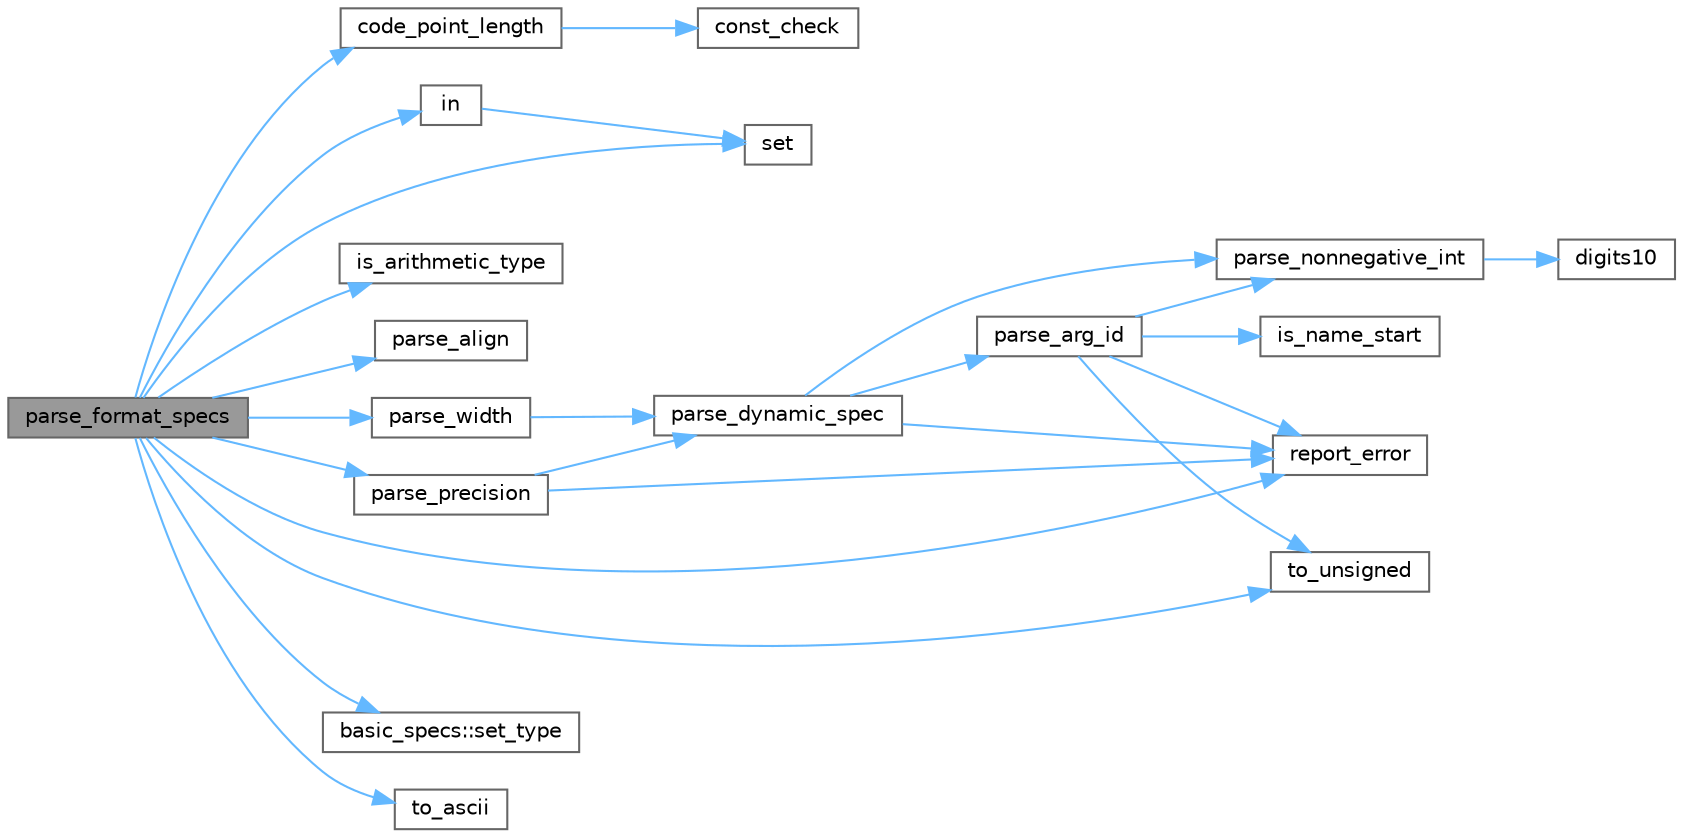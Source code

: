 digraph "parse_format_specs"
{
 // LATEX_PDF_SIZE
  bgcolor="transparent";
  edge [fontname=Helvetica,fontsize=10,labelfontname=Helvetica,labelfontsize=10];
  node [fontname=Helvetica,fontsize=10,shape=box,height=0.2,width=0.4];
  rankdir="LR";
  Node1 [id="Node000001",label="parse_format_specs",height=0.2,width=0.4,color="gray40", fillcolor="grey60", style="filled", fontcolor="black",tooltip=" "];
  Node1 -> Node2 [id="edge1_Node000001_Node000002",color="steelblue1",style="solid",tooltip=" "];
  Node2 [id="Node000002",label="code_point_length",height=0.2,width=0.4,color="grey40", fillcolor="white", style="filled",URL="$namespacedetail.html#a0a7277f95959a3ddf0eb2267c35755e0",tooltip=" "];
  Node2 -> Node3 [id="edge2_Node000002_Node000003",color="steelblue1",style="solid",tooltip=" "];
  Node3 [id="Node000003",label="const_check",height=0.2,width=0.4,color="grey40", fillcolor="white", style="filled",URL="$namespacedetail.html#a3279dca70405e483511edbe9c391a376",tooltip=" "];
  Node1 -> Node4 [id="edge3_Node000001_Node000004",color="steelblue1",style="solid",tooltip=" "];
  Node4 [id="Node000004",label="in",height=0.2,width=0.4,color="grey40", fillcolor="white", style="filled",URL="$namespacedetail.html#a093c072169fc67025b7709efbfe48171",tooltip=" "];
  Node4 -> Node5 [id="edge4_Node000004_Node000005",color="steelblue1",style="solid",tooltip=" "];
  Node5 [id="Node000005",label="set",height=0.2,width=0.4,color="grey40", fillcolor="white", style="filled",URL="$namespacedetail.html#a94fd8fb87672f6ca33ea17019096e098",tooltip=" "];
  Node1 -> Node6 [id="edge5_Node000001_Node000006",color="steelblue1",style="solid",tooltip=" "];
  Node6 [id="Node000006",label="is_arithmetic_type",height=0.2,width=0.4,color="grey40", fillcolor="white", style="filled",URL="$namespacedetail.html#a21ef35f3306ada700061355953e35f4d",tooltip=" "];
  Node1 -> Node7 [id="edge6_Node000001_Node000007",color="steelblue1",style="solid",tooltip=" "];
  Node7 [id="Node000007",label="parse_align",height=0.2,width=0.4,color="grey40", fillcolor="white", style="filled",URL="$namespacedetail.html#a3bfc4bcf3b4982970b89f9236873eb74",tooltip=" "];
  Node1 -> Node8 [id="edge7_Node000001_Node000008",color="steelblue1",style="solid",tooltip=" "];
  Node8 [id="Node000008",label="parse_precision",height=0.2,width=0.4,color="grey40", fillcolor="white", style="filled",URL="$namespacedetail.html#aa30d883ebd79f3b693b374ba219b114c",tooltip=" "];
  Node8 -> Node9 [id="edge8_Node000008_Node000009",color="steelblue1",style="solid",tooltip=" "];
  Node9 [id="Node000009",label="parse_dynamic_spec",height=0.2,width=0.4,color="grey40", fillcolor="white", style="filled",URL="$namespacedetail.html#aac695799bdf4335cf556705c2b0320d2",tooltip=" "];
  Node9 -> Node10 [id="edge9_Node000009_Node000010",color="steelblue1",style="solid",tooltip=" "];
  Node10 [id="Node000010",label="parse_arg_id",height=0.2,width=0.4,color="grey40", fillcolor="white", style="filled",URL="$namespacedetail.html#a0838b92a10158e3dd213cdf7d2f87bad",tooltip=" "];
  Node10 -> Node11 [id="edge10_Node000010_Node000011",color="steelblue1",style="solid",tooltip=" "];
  Node11 [id="Node000011",label="is_name_start",height=0.2,width=0.4,color="grey40", fillcolor="white", style="filled",URL="$namespacedetail.html#a389a0af8b84ad06cfe3251ff0903103f",tooltip=" "];
  Node10 -> Node12 [id="edge11_Node000010_Node000012",color="steelblue1",style="solid",tooltip=" "];
  Node12 [id="Node000012",label="parse_nonnegative_int",height=0.2,width=0.4,color="grey40", fillcolor="white", style="filled",URL="$namespacedetail.html#ac51bc4cc7c73f12b3605eee5c2d29700",tooltip=" "];
  Node12 -> Node13 [id="edge12_Node000012_Node000013",color="steelblue1",style="solid",tooltip=" "];
  Node13 [id="Node000013",label="digits10",height=0.2,width=0.4,color="grey40", fillcolor="white", style="filled",URL="$namespacedetail.html#a0ff2a6d81d2949ea20ee638c8e2790ca",tooltip=" "];
  Node10 -> Node14 [id="edge13_Node000010_Node000014",color="steelblue1",style="solid",tooltip=" "];
  Node14 [id="Node000014",label="report_error",height=0.2,width=0.4,color="grey40", fillcolor="white", style="filled",URL="$format-inl_8h.html#a5555893692b00b61b3886349332fd01f",tooltip="Reports a format error at compile time or, via a format_error exception, at runtime."];
  Node10 -> Node15 [id="edge14_Node000010_Node000015",color="steelblue1",style="solid",tooltip=" "];
  Node15 [id="Node000015",label="to_unsigned",height=0.2,width=0.4,color="grey40", fillcolor="white", style="filled",URL="$namespacedetail.html#a99ea2582e6e3388c7c7b0d58027cbe0b",tooltip=" "];
  Node9 -> Node12 [id="edge15_Node000009_Node000012",color="steelblue1",style="solid",tooltip=" "];
  Node9 -> Node14 [id="edge16_Node000009_Node000014",color="steelblue1",style="solid",tooltip=" "];
  Node8 -> Node14 [id="edge17_Node000008_Node000014",color="steelblue1",style="solid",tooltip=" "];
  Node1 -> Node16 [id="edge18_Node000001_Node000016",color="steelblue1",style="solid",tooltip=" "];
  Node16 [id="Node000016",label="parse_width",height=0.2,width=0.4,color="grey40", fillcolor="white", style="filled",URL="$namespacedetail.html#a334b0f8fc06598ec1cf5261b2195ce36",tooltip=" "];
  Node16 -> Node9 [id="edge19_Node000016_Node000009",color="steelblue1",style="solid",tooltip=" "];
  Node1 -> Node14 [id="edge20_Node000001_Node000014",color="steelblue1",style="solid",tooltip=" "];
  Node1 -> Node5 [id="edge21_Node000001_Node000005",color="steelblue1",style="solid",tooltip=" "];
  Node1 -> Node17 [id="edge22_Node000001_Node000017",color="steelblue1",style="solid",tooltip=" "];
  Node17 [id="Node000017",label="basic_specs::set_type",height=0.2,width=0.4,color="grey40", fillcolor="white", style="filled",URL="$classbasic__specs.html#a1ca4f9d92d2f4082530edf671e9ba617",tooltip=" "];
  Node1 -> Node18 [id="edge23_Node000001_Node000018",color="steelblue1",style="solid",tooltip=" "];
  Node18 [id="Node000018",label="to_ascii",height=0.2,width=0.4,color="grey40", fillcolor="white", style="filled",URL="$namespacedetail.html#a4ccca465a5dd619d27d52681817c6276",tooltip=" "];
  Node1 -> Node15 [id="edge24_Node000001_Node000015",color="steelblue1",style="solid",tooltip=" "];
}

